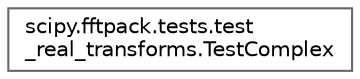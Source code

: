 digraph "Graphical Class Hierarchy"
{
 // LATEX_PDF_SIZE
  bgcolor="transparent";
  edge [fontname=Helvetica,fontsize=10,labelfontname=Helvetica,labelfontsize=10];
  node [fontname=Helvetica,fontsize=10,shape=box,height=0.2,width=0.4];
  rankdir="LR";
  Node0 [id="Node000000",label="scipy.fftpack.tests.test\l_real_transforms.TestComplex",height=0.2,width=0.4,color="grey40", fillcolor="white", style="filled",URL="$d6/d29/classscipy_1_1fftpack_1_1tests_1_1test__real__transforms_1_1TestComplex.html",tooltip=" "];
}
